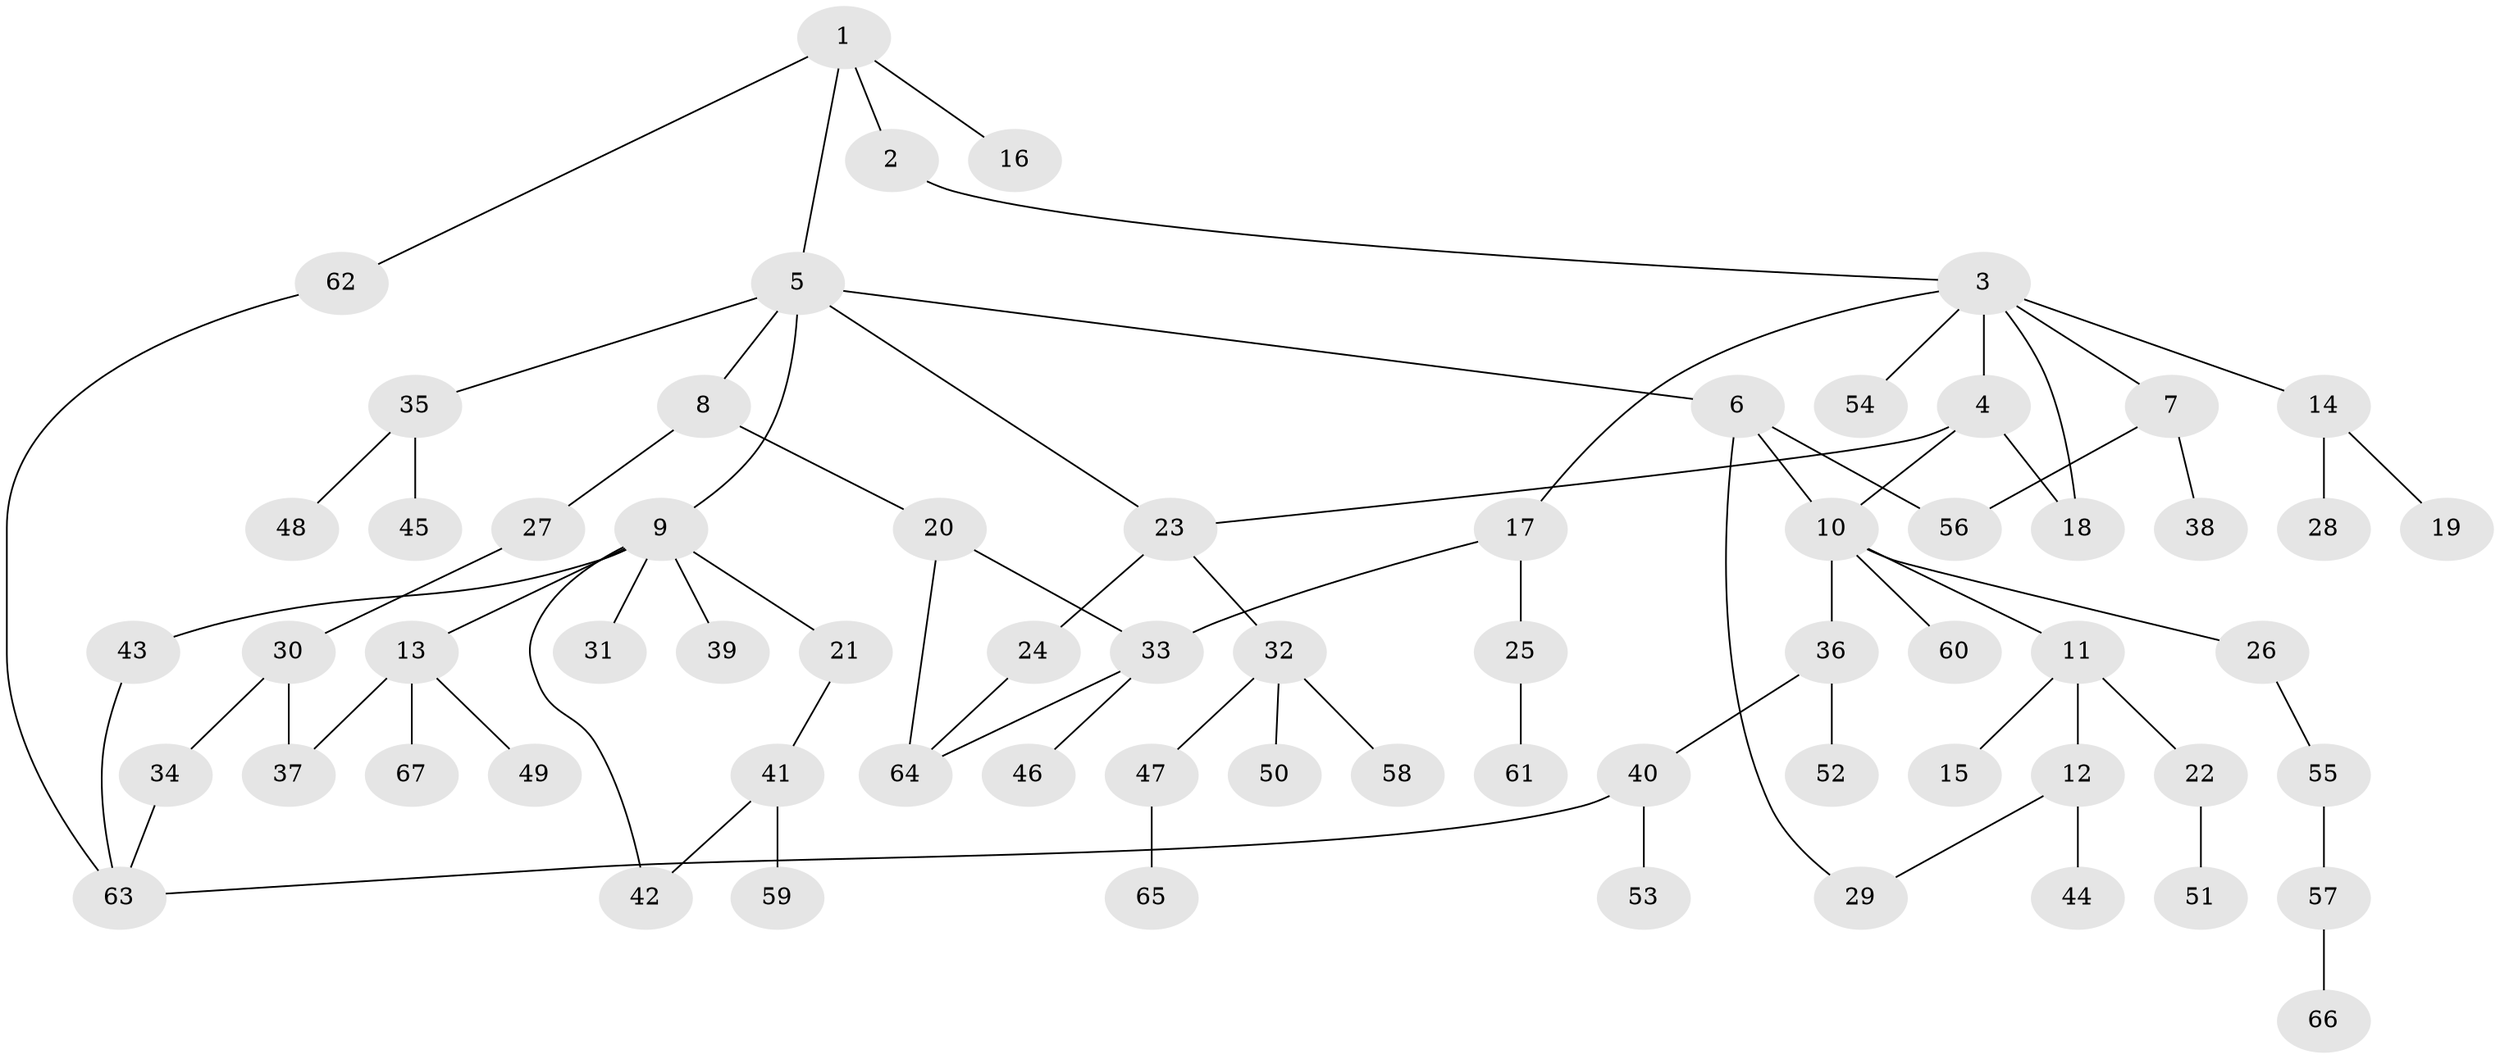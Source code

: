 // coarse degree distribution, {3: 0.20588235294117646, 4: 0.14705882352941177, 7: 0.029411764705882353, 2: 0.2647058823529412, 5: 0.058823529411764705, 1: 0.29411764705882354}
// Generated by graph-tools (version 1.1) at 2025/49/03/04/25 22:49:10]
// undirected, 67 vertices, 79 edges
graph export_dot {
  node [color=gray90,style=filled];
  1;
  2;
  3;
  4;
  5;
  6;
  7;
  8;
  9;
  10;
  11;
  12;
  13;
  14;
  15;
  16;
  17;
  18;
  19;
  20;
  21;
  22;
  23;
  24;
  25;
  26;
  27;
  28;
  29;
  30;
  31;
  32;
  33;
  34;
  35;
  36;
  37;
  38;
  39;
  40;
  41;
  42;
  43;
  44;
  45;
  46;
  47;
  48;
  49;
  50;
  51;
  52;
  53;
  54;
  55;
  56;
  57;
  58;
  59;
  60;
  61;
  62;
  63;
  64;
  65;
  66;
  67;
  1 -- 2;
  1 -- 5;
  1 -- 16;
  1 -- 62;
  2 -- 3;
  3 -- 4;
  3 -- 7;
  3 -- 14;
  3 -- 17;
  3 -- 18;
  3 -- 54;
  4 -- 23;
  4 -- 18;
  4 -- 10;
  5 -- 6;
  5 -- 8;
  5 -- 9;
  5 -- 35;
  5 -- 23;
  6 -- 10;
  6 -- 29;
  6 -- 56;
  7 -- 38;
  7 -- 56;
  8 -- 20;
  8 -- 27;
  9 -- 13;
  9 -- 21;
  9 -- 31;
  9 -- 39;
  9 -- 43;
  9 -- 42;
  10 -- 11;
  10 -- 26;
  10 -- 36;
  10 -- 60;
  11 -- 12;
  11 -- 15;
  11 -- 22;
  12 -- 44;
  12 -- 29;
  13 -- 37;
  13 -- 49;
  13 -- 67;
  14 -- 19;
  14 -- 28;
  17 -- 25;
  17 -- 33;
  20 -- 33;
  20 -- 64;
  21 -- 41;
  22 -- 51;
  23 -- 24;
  23 -- 32;
  24 -- 64;
  25 -- 61;
  26 -- 55;
  27 -- 30;
  30 -- 34;
  30 -- 37;
  32 -- 47;
  32 -- 50;
  32 -- 58;
  33 -- 46;
  33 -- 64;
  34 -- 63;
  35 -- 45;
  35 -- 48;
  36 -- 40;
  36 -- 52;
  40 -- 53;
  40 -- 63;
  41 -- 42;
  41 -- 59;
  43 -- 63;
  47 -- 65;
  55 -- 57;
  57 -- 66;
  62 -- 63;
}

